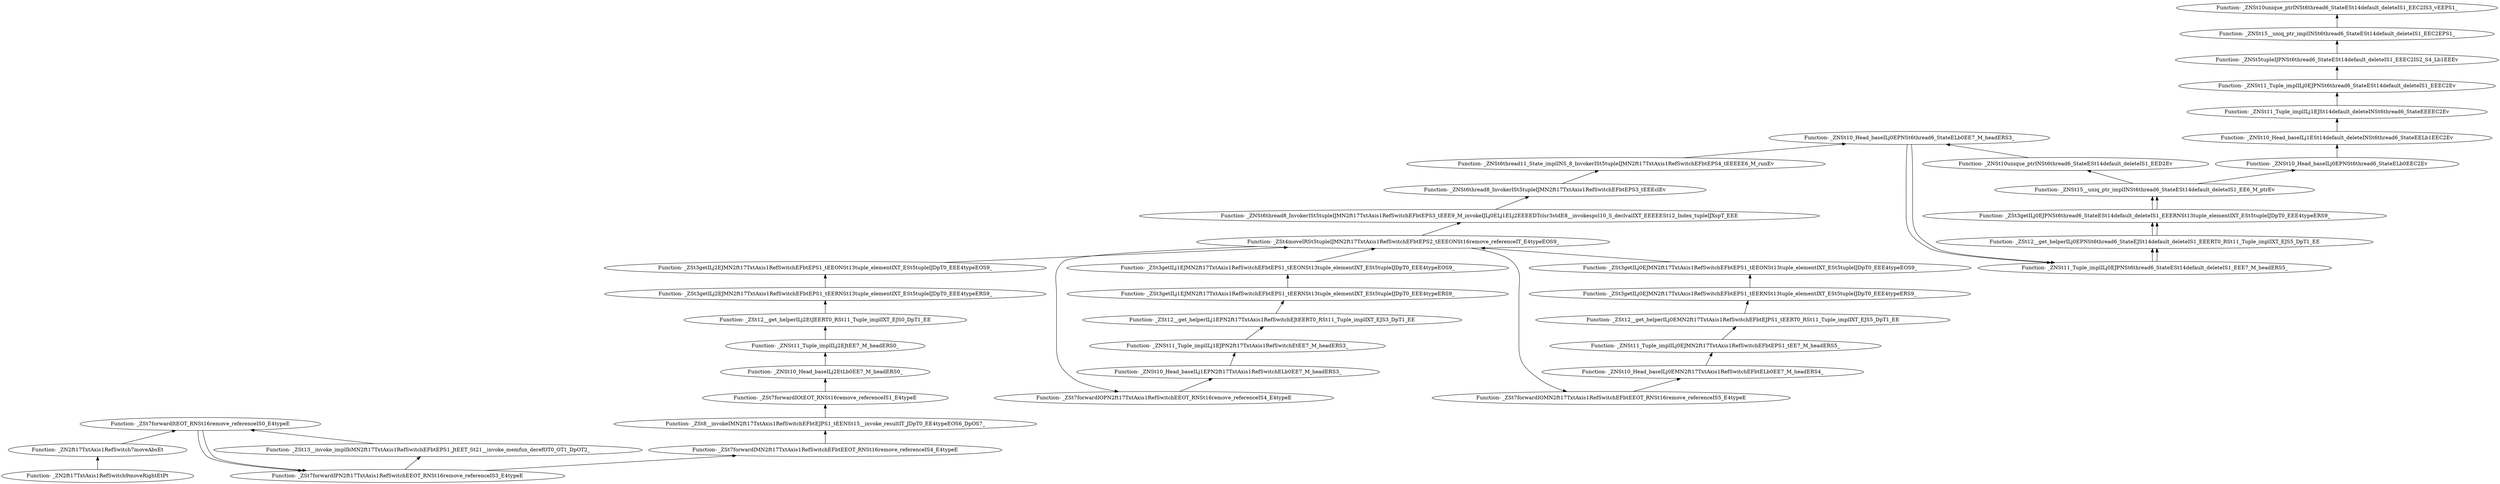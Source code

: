 digraph {
	"Function- _ZN2ft17TxtAxis1RefSwitch9moveRightEtPt"
	"Function- _ZN2ft17TxtAxis1RefSwitch7moveAbsEt"
	"Function- _ZN2ft17TxtAxis1RefSwitch7moveAbsEt" -> "Function- _ZN2ft17TxtAxis1RefSwitch9moveRightEtPt" [dir=back]
	"Function- _ZSt7forwardItEOT_RNSt16remove_referenceIS0_E4typeE"
	"Function- _ZSt7forwardItEOT_RNSt16remove_referenceIS0_E4typeE" -> "Function- _ZN2ft17TxtAxis1RefSwitch7moveAbsEt" [dir=back]
	"Function- _ZSt7forwardIPN2ft17TxtAxis1RefSwitchEEOT_RNSt16remove_referenceIS3_E4typeE"
	"Function- _ZSt7forwardIPN2ft17TxtAxis1RefSwitchEEOT_RNSt16remove_referenceIS3_E4typeE" -> "Function- _ZSt7forwardItEOT_RNSt16remove_referenceIS0_E4typeE" [dir=back]
	"Function- _ZSt13__invoke_implIbMN2ft17TxtAxis1RefSwitchEFbtEPS1_JtEET_St21__invoke_memfun_derefOT0_OT1_DpOT2_"
	"Function- _ZSt13__invoke_implIbMN2ft17TxtAxis1RefSwitchEFbtEPS1_JtEET_St21__invoke_memfun_derefOT0_OT1_DpOT2_" -> "Function- _ZSt7forwardIPN2ft17TxtAxis1RefSwitchEEOT_RNSt16remove_referenceIS3_E4typeE" [dir=back]
	"Function- _ZSt7forwardItEOT_RNSt16remove_referenceIS0_E4typeE"
	"Function- _ZSt7forwardItEOT_RNSt16remove_referenceIS0_E4typeE" -> "Function- _ZSt13__invoke_implIbMN2ft17TxtAxis1RefSwitchEFbtEPS1_JtEET_St21__invoke_memfun_derefOT0_OT1_DpOT2_" [dir=back]
	"Function- _ZSt7forwardIPN2ft17TxtAxis1RefSwitchEEOT_RNSt16remove_referenceIS3_E4typeE"
	"Function- _ZSt7forwardIPN2ft17TxtAxis1RefSwitchEEOT_RNSt16remove_referenceIS3_E4typeE" -> "Function- _ZSt7forwardItEOT_RNSt16remove_referenceIS0_E4typeE" [dir=back]
	"Function- _ZSt7forwardIMN2ft17TxtAxis1RefSwitchEFbtEEOT_RNSt16remove_referenceIS4_E4typeE"
	"Function- _ZSt7forwardIMN2ft17TxtAxis1RefSwitchEFbtEEOT_RNSt16remove_referenceIS4_E4typeE" -> "Function- _ZSt7forwardIPN2ft17TxtAxis1RefSwitchEEOT_RNSt16remove_referenceIS3_E4typeE" [dir=back]
	"Function- _ZSt8__invokeIMN2ft17TxtAxis1RefSwitchEFbtEJPS1_tEENSt15__invoke_resultIT_JDpT0_EE4typeEOS6_DpOS7_"
	"Function- _ZSt8__invokeIMN2ft17TxtAxis1RefSwitchEFbtEJPS1_tEENSt15__invoke_resultIT_JDpT0_EE4typeEOS6_DpOS7_" -> "Function- _ZSt7forwardIMN2ft17TxtAxis1RefSwitchEFbtEEOT_RNSt16remove_referenceIS4_E4typeE" [dir=back]
	"Function- _ZSt7forwardIOtEOT_RNSt16remove_referenceIS1_E4typeE"
	"Function- _ZSt7forwardIOtEOT_RNSt16remove_referenceIS1_E4typeE" -> "Function- _ZSt8__invokeIMN2ft17TxtAxis1RefSwitchEFbtEJPS1_tEENSt15__invoke_resultIT_JDpT0_EE4typeEOS6_DpOS7_" [dir=back]
	"Function- _ZNSt10_Head_baseILj2EtLb0EE7_M_headERS0_"
	"Function- _ZNSt10_Head_baseILj2EtLb0EE7_M_headERS0_" -> "Function- _ZSt7forwardIOtEOT_RNSt16remove_referenceIS1_E4typeE" [dir=back]
	"Function- _ZNSt11_Tuple_implILj2EJtEE7_M_headERS0_"
	"Function- _ZNSt11_Tuple_implILj2EJtEE7_M_headERS0_" -> "Function- _ZNSt10_Head_baseILj2EtLb0EE7_M_headERS0_" [dir=back]
	"Function- _ZSt12__get_helperILj2EtJEERT0_RSt11_Tuple_implIXT_EJS0_DpT1_EE"
	"Function- _ZSt12__get_helperILj2EtJEERT0_RSt11_Tuple_implIXT_EJS0_DpT1_EE" -> "Function- _ZNSt11_Tuple_implILj2EJtEE7_M_headERS0_" [dir=back]
	"Function- _ZSt3getILj2EJMN2ft17TxtAxis1RefSwitchEFbtEPS1_tEERNSt13tuple_elementIXT_ESt5tupleIJDpT0_EEE4typeERS9_"
	"Function- _ZSt3getILj2EJMN2ft17TxtAxis1RefSwitchEFbtEPS1_tEERNSt13tuple_elementIXT_ESt5tupleIJDpT0_EEE4typeERS9_" -> "Function- _ZSt12__get_helperILj2EtJEERT0_RSt11_Tuple_implIXT_EJS0_DpT1_EE" [dir=back]
	"Function- _ZSt3getILj2EJMN2ft17TxtAxis1RefSwitchEFbtEPS1_tEEONSt13tuple_elementIXT_ESt5tupleIJDpT0_EEE4typeEOS9_"
	"Function- _ZSt3getILj2EJMN2ft17TxtAxis1RefSwitchEFbtEPS1_tEEONSt13tuple_elementIXT_ESt5tupleIJDpT0_EEE4typeEOS9_" -> "Function- _ZSt3getILj2EJMN2ft17TxtAxis1RefSwitchEFbtEPS1_tEERNSt13tuple_elementIXT_ESt5tupleIJDpT0_EEE4typeERS9_" [dir=back]
	"Function- _ZSt4moveIRSt5tupleIJMN2ft17TxtAxis1RefSwitchEFbtEPS2_tEEEONSt16remove_referenceIT_E4typeEOS9_"
	"Function- _ZSt4moveIRSt5tupleIJMN2ft17TxtAxis1RefSwitchEFbtEPS2_tEEEONSt16remove_referenceIT_E4typeEOS9_" -> "Function- _ZSt3getILj2EJMN2ft17TxtAxis1RefSwitchEFbtEPS1_tEEONSt13tuple_elementIXT_ESt5tupleIJDpT0_EEE4typeEOS9_" [dir=back]
	"Function- _ZSt7forwardIOPN2ft17TxtAxis1RefSwitchEEOT_RNSt16remove_referenceIS4_E4typeE"
	"Function- _ZSt7forwardIOPN2ft17TxtAxis1RefSwitchEEOT_RNSt16remove_referenceIS4_E4typeE" -> "Function- _ZSt4moveIRSt5tupleIJMN2ft17TxtAxis1RefSwitchEFbtEPS2_tEEEONSt16remove_referenceIT_E4typeEOS9_" [dir=back]
	"Function- _ZNSt10_Head_baseILj1EPN2ft17TxtAxis1RefSwitchELb0EE7_M_headERS3_"
	"Function- _ZNSt10_Head_baseILj1EPN2ft17TxtAxis1RefSwitchELb0EE7_M_headERS3_" -> "Function- _ZSt7forwardIOPN2ft17TxtAxis1RefSwitchEEOT_RNSt16remove_referenceIS4_E4typeE" [dir=back]
	"Function- _ZNSt11_Tuple_implILj1EJPN2ft17TxtAxis1RefSwitchEtEE7_M_headERS3_"
	"Function- _ZNSt11_Tuple_implILj1EJPN2ft17TxtAxis1RefSwitchEtEE7_M_headERS3_" -> "Function- _ZNSt10_Head_baseILj1EPN2ft17TxtAxis1RefSwitchELb0EE7_M_headERS3_" [dir=back]
	"Function- _ZSt12__get_helperILj1EPN2ft17TxtAxis1RefSwitchEJtEERT0_RSt11_Tuple_implIXT_EJS3_DpT1_EE"
	"Function- _ZSt12__get_helperILj1EPN2ft17TxtAxis1RefSwitchEJtEERT0_RSt11_Tuple_implIXT_EJS3_DpT1_EE" -> "Function- _ZNSt11_Tuple_implILj1EJPN2ft17TxtAxis1RefSwitchEtEE7_M_headERS3_" [dir=back]
	"Function- _ZSt3getILj1EJMN2ft17TxtAxis1RefSwitchEFbtEPS1_tEERNSt13tuple_elementIXT_ESt5tupleIJDpT0_EEE4typeERS9_"
	"Function- _ZSt3getILj1EJMN2ft17TxtAxis1RefSwitchEFbtEPS1_tEERNSt13tuple_elementIXT_ESt5tupleIJDpT0_EEE4typeERS9_" -> "Function- _ZSt12__get_helperILj1EPN2ft17TxtAxis1RefSwitchEJtEERT0_RSt11_Tuple_implIXT_EJS3_DpT1_EE" [dir=back]
	"Function- _ZSt3getILj1EJMN2ft17TxtAxis1RefSwitchEFbtEPS1_tEEONSt13tuple_elementIXT_ESt5tupleIJDpT0_EEE4typeEOS9_"
	"Function- _ZSt3getILj1EJMN2ft17TxtAxis1RefSwitchEFbtEPS1_tEEONSt13tuple_elementIXT_ESt5tupleIJDpT0_EEE4typeEOS9_" -> "Function- _ZSt3getILj1EJMN2ft17TxtAxis1RefSwitchEFbtEPS1_tEERNSt13tuple_elementIXT_ESt5tupleIJDpT0_EEE4typeERS9_" [dir=back]
	"Function- _ZSt4moveIRSt5tupleIJMN2ft17TxtAxis1RefSwitchEFbtEPS2_tEEEONSt16remove_referenceIT_E4typeEOS9_"
	"Function- _ZSt4moveIRSt5tupleIJMN2ft17TxtAxis1RefSwitchEFbtEPS2_tEEEONSt16remove_referenceIT_E4typeEOS9_" -> "Function- _ZSt3getILj1EJMN2ft17TxtAxis1RefSwitchEFbtEPS1_tEEONSt13tuple_elementIXT_ESt5tupleIJDpT0_EEE4typeEOS9_" [dir=back]
	"Function- _ZSt7forwardIOMN2ft17TxtAxis1RefSwitchEFbtEEOT_RNSt16remove_referenceIS5_E4typeE"
	"Function- _ZSt7forwardIOMN2ft17TxtAxis1RefSwitchEFbtEEOT_RNSt16remove_referenceIS5_E4typeE" -> "Function- _ZSt4moveIRSt5tupleIJMN2ft17TxtAxis1RefSwitchEFbtEPS2_tEEEONSt16remove_referenceIT_E4typeEOS9_" [dir=back]
	"Function- _ZNSt10_Head_baseILj0EMN2ft17TxtAxis1RefSwitchEFbtELb0EE7_M_headERS4_"
	"Function- _ZNSt10_Head_baseILj0EMN2ft17TxtAxis1RefSwitchEFbtELb0EE7_M_headERS4_" -> "Function- _ZSt7forwardIOMN2ft17TxtAxis1RefSwitchEFbtEEOT_RNSt16remove_referenceIS5_E4typeE" [dir=back]
	"Function- _ZNSt11_Tuple_implILj0EJMN2ft17TxtAxis1RefSwitchEFbtEPS1_tEE7_M_headERS5_"
	"Function- _ZNSt11_Tuple_implILj0EJMN2ft17TxtAxis1RefSwitchEFbtEPS1_tEE7_M_headERS5_" -> "Function- _ZNSt10_Head_baseILj0EMN2ft17TxtAxis1RefSwitchEFbtELb0EE7_M_headERS4_" [dir=back]
	"Function- _ZSt12__get_helperILj0EMN2ft17TxtAxis1RefSwitchEFbtEJPS1_tEERT0_RSt11_Tuple_implIXT_EJS5_DpT1_EE"
	"Function- _ZSt12__get_helperILj0EMN2ft17TxtAxis1RefSwitchEFbtEJPS1_tEERT0_RSt11_Tuple_implIXT_EJS5_DpT1_EE" -> "Function- _ZNSt11_Tuple_implILj0EJMN2ft17TxtAxis1RefSwitchEFbtEPS1_tEE7_M_headERS5_" [dir=back]
	"Function- _ZSt3getILj0EJMN2ft17TxtAxis1RefSwitchEFbtEPS1_tEERNSt13tuple_elementIXT_ESt5tupleIJDpT0_EEE4typeERS9_"
	"Function- _ZSt3getILj0EJMN2ft17TxtAxis1RefSwitchEFbtEPS1_tEERNSt13tuple_elementIXT_ESt5tupleIJDpT0_EEE4typeERS9_" -> "Function- _ZSt12__get_helperILj0EMN2ft17TxtAxis1RefSwitchEFbtEJPS1_tEERT0_RSt11_Tuple_implIXT_EJS5_DpT1_EE" [dir=back]
	"Function- _ZSt3getILj0EJMN2ft17TxtAxis1RefSwitchEFbtEPS1_tEEONSt13tuple_elementIXT_ESt5tupleIJDpT0_EEE4typeEOS9_"
	"Function- _ZSt3getILj0EJMN2ft17TxtAxis1RefSwitchEFbtEPS1_tEEONSt13tuple_elementIXT_ESt5tupleIJDpT0_EEE4typeEOS9_" -> "Function- _ZSt3getILj0EJMN2ft17TxtAxis1RefSwitchEFbtEPS1_tEERNSt13tuple_elementIXT_ESt5tupleIJDpT0_EEE4typeERS9_" [dir=back]
	"Function- _ZSt4moveIRSt5tupleIJMN2ft17TxtAxis1RefSwitchEFbtEPS2_tEEEONSt16remove_referenceIT_E4typeEOS9_"
	"Function- _ZSt4moveIRSt5tupleIJMN2ft17TxtAxis1RefSwitchEFbtEPS2_tEEEONSt16remove_referenceIT_E4typeEOS9_" -> "Function- _ZSt3getILj0EJMN2ft17TxtAxis1RefSwitchEFbtEPS1_tEEONSt13tuple_elementIXT_ESt5tupleIJDpT0_EEE4typeEOS9_" [dir=back]
	"Function- _ZNSt6thread8_InvokerISt5tupleIJMN2ft17TxtAxis1RefSwitchEFbtEPS3_tEEE9_M_invokeIJLj0ELj1ELj2EEEEDTclsr3stdE8__invokespcl10_S_declvalIXT_EEEEESt12_Index_tupleIJXspT_EEE"
	"Function- _ZNSt6thread8_InvokerISt5tupleIJMN2ft17TxtAxis1RefSwitchEFbtEPS3_tEEE9_M_invokeIJLj0ELj1ELj2EEEEDTclsr3stdE8__invokespcl10_S_declvalIXT_EEEEESt12_Index_tupleIJXspT_EEE" -> "Function- _ZSt4moveIRSt5tupleIJMN2ft17TxtAxis1RefSwitchEFbtEPS2_tEEEONSt16remove_referenceIT_E4typeEOS9_" [dir=back]
	"Function- _ZNSt6thread8_InvokerISt5tupleIJMN2ft17TxtAxis1RefSwitchEFbtEPS3_tEEEclEv"
	"Function- _ZNSt6thread8_InvokerISt5tupleIJMN2ft17TxtAxis1RefSwitchEFbtEPS3_tEEEclEv" -> "Function- _ZNSt6thread8_InvokerISt5tupleIJMN2ft17TxtAxis1RefSwitchEFbtEPS3_tEEE9_M_invokeIJLj0ELj1ELj2EEEEDTclsr3stdE8__invokespcl10_S_declvalIXT_EEEEESt12_Index_tupleIJXspT_EEE" [dir=back]
	"Function- _ZNSt6thread11_State_implINS_8_InvokerISt5tupleIJMN2ft17TxtAxis1RefSwitchEFbtEPS4_tEEEEE6_M_runEv"
	"Function- _ZNSt6thread11_State_implINS_8_InvokerISt5tupleIJMN2ft17TxtAxis1RefSwitchEFbtEPS4_tEEEEE6_M_runEv" -> "Function- _ZNSt6thread8_InvokerISt5tupleIJMN2ft17TxtAxis1RefSwitchEFbtEPS3_tEEEclEv" [dir=back]
	"Function- _ZNSt10_Head_baseILj0EPNSt6thread6_StateELb0EE7_M_headERS3_"
	"Function- _ZNSt10_Head_baseILj0EPNSt6thread6_StateELb0EE7_M_headERS3_" -> "Function- _ZNSt6thread11_State_implINS_8_InvokerISt5tupleIJMN2ft17TxtAxis1RefSwitchEFbtEPS4_tEEEEE6_M_runEv" [dir=back]
	"Function- _ZNSt11_Tuple_implILj0EJPNSt6thread6_StateESt14default_deleteIS1_EEE7_M_headERS5_"
	"Function- _ZNSt11_Tuple_implILj0EJPNSt6thread6_StateESt14default_deleteIS1_EEE7_M_headERS5_" -> "Function- _ZNSt10_Head_baseILj0EPNSt6thread6_StateELb0EE7_M_headERS3_" [dir=back]
	"Function- _ZSt12__get_helperILj0EPNSt6thread6_StateEJSt14default_deleteIS1_EEERT0_RSt11_Tuple_implIXT_EJS5_DpT1_EE"
	"Function- _ZSt12__get_helperILj0EPNSt6thread6_StateEJSt14default_deleteIS1_EEERT0_RSt11_Tuple_implIXT_EJS5_DpT1_EE" -> "Function- _ZNSt11_Tuple_implILj0EJPNSt6thread6_StateESt14default_deleteIS1_EEE7_M_headERS5_" [dir=back]
	"Function- _ZSt3getILj0EJPNSt6thread6_StateESt14default_deleteIS1_EEERNSt13tuple_elementIXT_ESt5tupleIJDpT0_EEE4typeERS9_"
	"Function- _ZSt3getILj0EJPNSt6thread6_StateESt14default_deleteIS1_EEERNSt13tuple_elementIXT_ESt5tupleIJDpT0_EEE4typeERS9_" -> "Function- _ZSt12__get_helperILj0EPNSt6thread6_StateEJSt14default_deleteIS1_EEERT0_RSt11_Tuple_implIXT_EJS5_DpT1_EE" [dir=back]
	"Function- _ZNSt15__uniq_ptr_implINSt6thread6_StateESt14default_deleteIS1_EE6_M_ptrEv"
	"Function- _ZNSt15__uniq_ptr_implINSt6thread6_StateESt14default_deleteIS1_EE6_M_ptrEv" -> "Function- _ZSt3getILj0EJPNSt6thread6_StateESt14default_deleteIS1_EEERNSt13tuple_elementIXT_ESt5tupleIJDpT0_EEE4typeERS9_" [dir=back]
	"Function- _ZNSt10unique_ptrINSt6thread6_StateESt14default_deleteIS1_EED2Ev"
	"Function- _ZNSt10unique_ptrINSt6thread6_StateESt14default_deleteIS1_EED2Ev" -> "Function- _ZNSt15__uniq_ptr_implINSt6thread6_StateESt14default_deleteIS1_EE6_M_ptrEv" [dir=back]
	"Function- _ZNSt10_Head_baseILj0EPNSt6thread6_StateELb0EE7_M_headERS3_"
	"Function- _ZNSt10_Head_baseILj0EPNSt6thread6_StateELb0EE7_M_headERS3_" -> "Function- _ZNSt10unique_ptrINSt6thread6_StateESt14default_deleteIS1_EED2Ev" [dir=back]
	"Function- _ZNSt11_Tuple_implILj0EJPNSt6thread6_StateESt14default_deleteIS1_EEE7_M_headERS5_"
	"Function- _ZNSt11_Tuple_implILj0EJPNSt6thread6_StateESt14default_deleteIS1_EEE7_M_headERS5_" -> "Function- _ZNSt10_Head_baseILj0EPNSt6thread6_StateELb0EE7_M_headERS3_" [dir=back]
	"Function- _ZSt12__get_helperILj0EPNSt6thread6_StateEJSt14default_deleteIS1_EEERT0_RSt11_Tuple_implIXT_EJS5_DpT1_EE"
	"Function- _ZSt12__get_helperILj0EPNSt6thread6_StateEJSt14default_deleteIS1_EEERT0_RSt11_Tuple_implIXT_EJS5_DpT1_EE" -> "Function- _ZNSt11_Tuple_implILj0EJPNSt6thread6_StateESt14default_deleteIS1_EEE7_M_headERS5_" [dir=back]
	"Function- _ZSt3getILj0EJPNSt6thread6_StateESt14default_deleteIS1_EEERNSt13tuple_elementIXT_ESt5tupleIJDpT0_EEE4typeERS9_"
	"Function- _ZSt3getILj0EJPNSt6thread6_StateESt14default_deleteIS1_EEERNSt13tuple_elementIXT_ESt5tupleIJDpT0_EEE4typeERS9_" -> "Function- _ZSt12__get_helperILj0EPNSt6thread6_StateEJSt14default_deleteIS1_EEERT0_RSt11_Tuple_implIXT_EJS5_DpT1_EE" [dir=back]
	"Function- _ZNSt15__uniq_ptr_implINSt6thread6_StateESt14default_deleteIS1_EE6_M_ptrEv"
	"Function- _ZNSt15__uniq_ptr_implINSt6thread6_StateESt14default_deleteIS1_EE6_M_ptrEv" -> "Function- _ZSt3getILj0EJPNSt6thread6_StateESt14default_deleteIS1_EEERNSt13tuple_elementIXT_ESt5tupleIJDpT0_EEE4typeERS9_" [dir=back]
	"Function- _ZNSt10_Head_baseILj0EPNSt6thread6_StateELb0EEC2Ev"
	"Function- _ZNSt10_Head_baseILj0EPNSt6thread6_StateELb0EEC2Ev" -> "Function- _ZNSt15__uniq_ptr_implINSt6thread6_StateESt14default_deleteIS1_EE6_M_ptrEv" [dir=back]
	"Function- _ZNSt10_Head_baseILj1ESt14default_deleteINSt6thread6_StateEELb1EEC2Ev"
	"Function- _ZNSt10_Head_baseILj1ESt14default_deleteINSt6thread6_StateEELb1EEC2Ev" -> "Function- _ZNSt10_Head_baseILj0EPNSt6thread6_StateELb0EEC2Ev" [dir=back]
	"Function- _ZNSt11_Tuple_implILj1EJSt14default_deleteINSt6thread6_StateEEEEC2Ev"
	"Function- _ZNSt11_Tuple_implILj1EJSt14default_deleteINSt6thread6_StateEEEEC2Ev" -> "Function- _ZNSt10_Head_baseILj1ESt14default_deleteINSt6thread6_StateEELb1EEC2Ev" [dir=back]
	"Function- _ZNSt11_Tuple_implILj0EJPNSt6thread6_StateESt14default_deleteIS1_EEEC2Ev"
	"Function- _ZNSt11_Tuple_implILj0EJPNSt6thread6_StateESt14default_deleteIS1_EEEC2Ev" -> "Function- _ZNSt11_Tuple_implILj1EJSt14default_deleteINSt6thread6_StateEEEEC2Ev" [dir=back]
	"Function- _ZNSt5tupleIJPNSt6thread6_StateESt14default_deleteIS1_EEEC2IS2_S4_Lb1EEEv"
	"Function- _ZNSt5tupleIJPNSt6thread6_StateESt14default_deleteIS1_EEEC2IS2_S4_Lb1EEEv" -> "Function- _ZNSt11_Tuple_implILj0EJPNSt6thread6_StateESt14default_deleteIS1_EEEC2Ev" [dir=back]
	"Function- _ZNSt15__uniq_ptr_implINSt6thread6_StateESt14default_deleteIS1_EEC2EPS1_"
	"Function- _ZNSt15__uniq_ptr_implINSt6thread6_StateESt14default_deleteIS1_EEC2EPS1_" -> "Function- _ZNSt5tupleIJPNSt6thread6_StateESt14default_deleteIS1_EEEC2IS2_S4_Lb1EEEv" [dir=back]
	"Function- _ZNSt10unique_ptrINSt6thread6_StateESt14default_deleteIS1_EEC2IS3_vEEPS1_"
	"Function- _ZNSt10unique_ptrINSt6thread6_StateESt14default_deleteIS1_EEC2IS3_vEEPS1_" -> "Function- _ZNSt15__uniq_ptr_implINSt6thread6_StateESt14default_deleteIS1_EEC2EPS1_" [dir=back]
}
